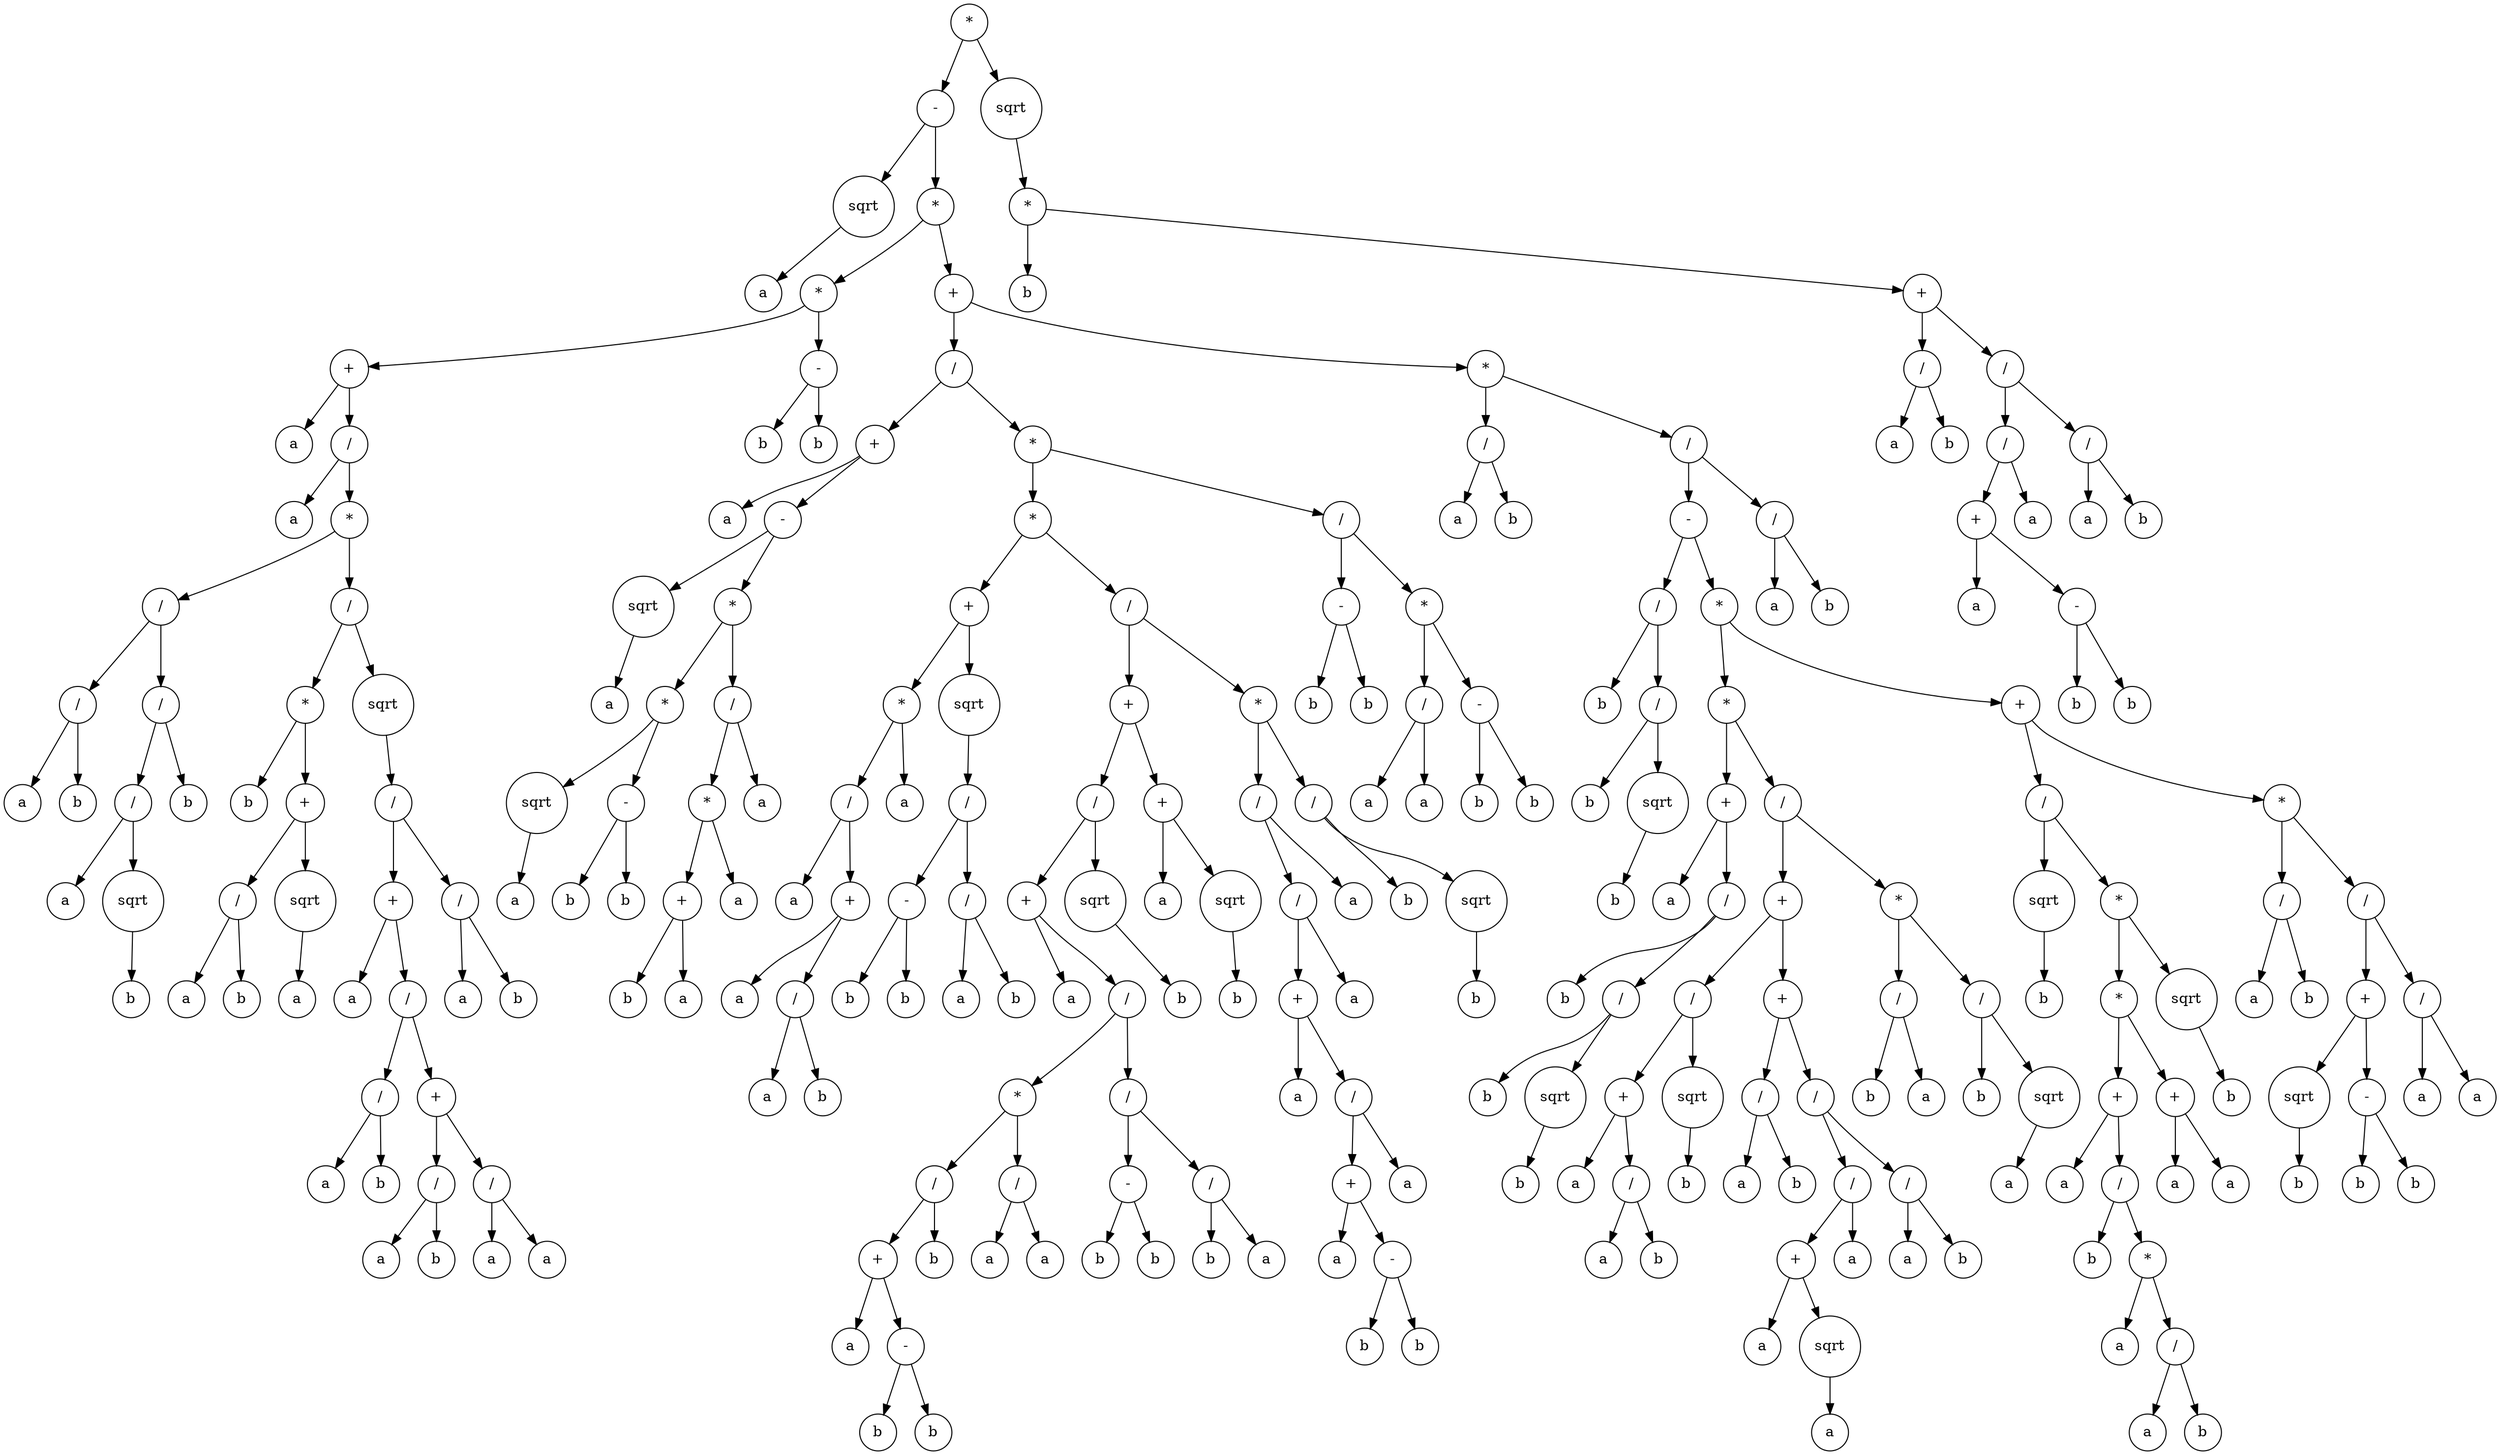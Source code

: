 digraph g {
graph [ordering=out];
node [shape=circle];
n[label = "*"];
n0[label = "-"];
n00[label = "sqrt"];
n000[label = "a"];
n00 -> n000;
n0 -> n00;
n01[label = "*"];
n010[label = "*"];
n0100[label = "+"];
n01000[label = "a"];
n0100 -> n01000;
n01001[label = "/"];
n010010[label = "a"];
n01001 -> n010010;
n010011[label = "*"];
n0100110[label = "/"];
n01001100[label = "/"];
n010011000[label = "a"];
n01001100 -> n010011000;
n010011001[label = "b"];
n01001100 -> n010011001;
n0100110 -> n01001100;
n01001101[label = "/"];
n010011010[label = "/"];
n0100110100[label = "a"];
n010011010 -> n0100110100;
n0100110101[label = "sqrt"];
n01001101010[label = "b"];
n0100110101 -> n01001101010;
n010011010 -> n0100110101;
n01001101 -> n010011010;
n010011011[label = "b"];
n01001101 -> n010011011;
n0100110 -> n01001101;
n010011 -> n0100110;
n0100111[label = "/"];
n01001110[label = "*"];
n010011100[label = "b"];
n01001110 -> n010011100;
n010011101[label = "+"];
n0100111010[label = "/"];
n01001110100[label = "a"];
n0100111010 -> n01001110100;
n01001110101[label = "b"];
n0100111010 -> n01001110101;
n010011101 -> n0100111010;
n0100111011[label = "sqrt"];
n01001110110[label = "a"];
n0100111011 -> n01001110110;
n010011101 -> n0100111011;
n01001110 -> n010011101;
n0100111 -> n01001110;
n01001111[label = "sqrt"];
n010011110[label = "/"];
n0100111100[label = "+"];
n01001111000[label = "a"];
n0100111100 -> n01001111000;
n01001111001[label = "/"];
n010011110010[label = "/"];
n0100111100100[label = "a"];
n010011110010 -> n0100111100100;
n0100111100101[label = "b"];
n010011110010 -> n0100111100101;
n01001111001 -> n010011110010;
n010011110011[label = "+"];
n0100111100110[label = "/"];
n01001111001100[label = "a"];
n0100111100110 -> n01001111001100;
n01001111001101[label = "b"];
n0100111100110 -> n01001111001101;
n010011110011 -> n0100111100110;
n0100111100111[label = "/"];
n01001111001110[label = "a"];
n0100111100111 -> n01001111001110;
n01001111001111[label = "a"];
n0100111100111 -> n01001111001111;
n010011110011 -> n0100111100111;
n01001111001 -> n010011110011;
n0100111100 -> n01001111001;
n010011110 -> n0100111100;
n0100111101[label = "/"];
n01001111010[label = "a"];
n0100111101 -> n01001111010;
n01001111011[label = "b"];
n0100111101 -> n01001111011;
n010011110 -> n0100111101;
n01001111 -> n010011110;
n0100111 -> n01001111;
n010011 -> n0100111;
n01001 -> n010011;
n0100 -> n01001;
n010 -> n0100;
n0101[label = "-"];
n01010[label = "b"];
n0101 -> n01010;
n01011[label = "b"];
n0101 -> n01011;
n010 -> n0101;
n01 -> n010;
n011[label = "+"];
n0110[label = "/"];
n01100[label = "+"];
n011000[label = "a"];
n01100 -> n011000;
n011001[label = "-"];
n0110010[label = "sqrt"];
n01100100[label = "a"];
n0110010 -> n01100100;
n011001 -> n0110010;
n0110011[label = "*"];
n01100110[label = "*"];
n011001100[label = "sqrt"];
n0110011000[label = "a"];
n011001100 -> n0110011000;
n01100110 -> n011001100;
n011001101[label = "-"];
n0110011010[label = "b"];
n011001101 -> n0110011010;
n0110011011[label = "b"];
n011001101 -> n0110011011;
n01100110 -> n011001101;
n0110011 -> n01100110;
n01100111[label = "/"];
n011001110[label = "*"];
n0110011100[label = "+"];
n01100111000[label = "b"];
n0110011100 -> n01100111000;
n01100111001[label = "a"];
n0110011100 -> n01100111001;
n011001110 -> n0110011100;
n0110011101[label = "a"];
n011001110 -> n0110011101;
n01100111 -> n011001110;
n011001111[label = "a"];
n01100111 -> n011001111;
n0110011 -> n01100111;
n011001 -> n0110011;
n01100 -> n011001;
n0110 -> n01100;
n01101[label = "*"];
n011010[label = "*"];
n0110100[label = "+"];
n01101000[label = "*"];
n011010000[label = "/"];
n0110100000[label = "a"];
n011010000 -> n0110100000;
n0110100001[label = "+"];
n01101000010[label = "a"];
n0110100001 -> n01101000010;
n01101000011[label = "/"];
n011010000110[label = "a"];
n01101000011 -> n011010000110;
n011010000111[label = "b"];
n01101000011 -> n011010000111;
n0110100001 -> n01101000011;
n011010000 -> n0110100001;
n01101000 -> n011010000;
n011010001[label = "a"];
n01101000 -> n011010001;
n0110100 -> n01101000;
n01101001[label = "sqrt"];
n011010010[label = "/"];
n0110100100[label = "-"];
n01101001000[label = "b"];
n0110100100 -> n01101001000;
n01101001001[label = "b"];
n0110100100 -> n01101001001;
n011010010 -> n0110100100;
n0110100101[label = "/"];
n01101001010[label = "a"];
n0110100101 -> n01101001010;
n01101001011[label = "b"];
n0110100101 -> n01101001011;
n011010010 -> n0110100101;
n01101001 -> n011010010;
n0110100 -> n01101001;
n011010 -> n0110100;
n0110101[label = "/"];
n01101010[label = "+"];
n011010100[label = "/"];
n0110101000[label = "+"];
n01101010000[label = "a"];
n0110101000 -> n01101010000;
n01101010001[label = "/"];
n011010100010[label = "*"];
n0110101000100[label = "/"];
n01101010001000[label = "+"];
n011010100010000[label = "a"];
n01101010001000 -> n011010100010000;
n011010100010001[label = "-"];
n0110101000100010[label = "b"];
n011010100010001 -> n0110101000100010;
n0110101000100011[label = "b"];
n011010100010001 -> n0110101000100011;
n01101010001000 -> n011010100010001;
n0110101000100 -> n01101010001000;
n01101010001001[label = "b"];
n0110101000100 -> n01101010001001;
n011010100010 -> n0110101000100;
n0110101000101[label = "/"];
n01101010001010[label = "a"];
n0110101000101 -> n01101010001010;
n01101010001011[label = "a"];
n0110101000101 -> n01101010001011;
n011010100010 -> n0110101000101;
n01101010001 -> n011010100010;
n011010100011[label = "/"];
n0110101000110[label = "-"];
n01101010001100[label = "b"];
n0110101000110 -> n01101010001100;
n01101010001101[label = "b"];
n0110101000110 -> n01101010001101;
n011010100011 -> n0110101000110;
n0110101000111[label = "/"];
n01101010001110[label = "b"];
n0110101000111 -> n01101010001110;
n01101010001111[label = "a"];
n0110101000111 -> n01101010001111;
n011010100011 -> n0110101000111;
n01101010001 -> n011010100011;
n0110101000 -> n01101010001;
n011010100 -> n0110101000;
n0110101001[label = "sqrt"];
n01101010010[label = "b"];
n0110101001 -> n01101010010;
n011010100 -> n0110101001;
n01101010 -> n011010100;
n011010101[label = "+"];
n0110101010[label = "a"];
n011010101 -> n0110101010;
n0110101011[label = "sqrt"];
n01101010110[label = "b"];
n0110101011 -> n01101010110;
n011010101 -> n0110101011;
n01101010 -> n011010101;
n0110101 -> n01101010;
n01101011[label = "*"];
n011010110[label = "/"];
n0110101100[label = "/"];
n01101011000[label = "+"];
n011010110000[label = "a"];
n01101011000 -> n011010110000;
n011010110001[label = "/"];
n0110101100010[label = "+"];
n01101011000100[label = "a"];
n0110101100010 -> n01101011000100;
n01101011000101[label = "-"];
n011010110001010[label = "b"];
n01101011000101 -> n011010110001010;
n011010110001011[label = "b"];
n01101011000101 -> n011010110001011;
n0110101100010 -> n01101011000101;
n011010110001 -> n0110101100010;
n0110101100011[label = "a"];
n011010110001 -> n0110101100011;
n01101011000 -> n011010110001;
n0110101100 -> n01101011000;
n01101011001[label = "a"];
n0110101100 -> n01101011001;
n011010110 -> n0110101100;
n0110101101[label = "a"];
n011010110 -> n0110101101;
n01101011 -> n011010110;
n011010111[label = "/"];
n0110101110[label = "b"];
n011010111 -> n0110101110;
n0110101111[label = "sqrt"];
n01101011110[label = "b"];
n0110101111 -> n01101011110;
n011010111 -> n0110101111;
n01101011 -> n011010111;
n0110101 -> n01101011;
n011010 -> n0110101;
n01101 -> n011010;
n011011[label = "/"];
n0110110[label = "-"];
n01101100[label = "b"];
n0110110 -> n01101100;
n01101101[label = "b"];
n0110110 -> n01101101;
n011011 -> n0110110;
n0110111[label = "*"];
n01101110[label = "/"];
n011011100[label = "a"];
n01101110 -> n011011100;
n011011101[label = "a"];
n01101110 -> n011011101;
n0110111 -> n01101110;
n01101111[label = "-"];
n011011110[label = "b"];
n01101111 -> n011011110;
n011011111[label = "b"];
n01101111 -> n011011111;
n0110111 -> n01101111;
n011011 -> n0110111;
n01101 -> n011011;
n0110 -> n01101;
n011 -> n0110;
n0111[label = "*"];
n01110[label = "/"];
n011100[label = "a"];
n01110 -> n011100;
n011101[label = "b"];
n01110 -> n011101;
n0111 -> n01110;
n01111[label = "/"];
n011110[label = "-"];
n0111100[label = "/"];
n01111000[label = "b"];
n0111100 -> n01111000;
n01111001[label = "/"];
n011110010[label = "b"];
n01111001 -> n011110010;
n011110011[label = "sqrt"];
n0111100110[label = "b"];
n011110011 -> n0111100110;
n01111001 -> n011110011;
n0111100 -> n01111001;
n011110 -> n0111100;
n0111101[label = "*"];
n01111010[label = "*"];
n011110100[label = "+"];
n0111101000[label = "a"];
n011110100 -> n0111101000;
n0111101001[label = "/"];
n01111010010[label = "b"];
n0111101001 -> n01111010010;
n01111010011[label = "/"];
n011110100110[label = "b"];
n01111010011 -> n011110100110;
n011110100111[label = "sqrt"];
n0111101001110[label = "b"];
n011110100111 -> n0111101001110;
n01111010011 -> n011110100111;
n0111101001 -> n01111010011;
n011110100 -> n0111101001;
n01111010 -> n011110100;
n011110101[label = "/"];
n0111101010[label = "+"];
n01111010100[label = "/"];
n011110101000[label = "+"];
n0111101010000[label = "a"];
n011110101000 -> n0111101010000;
n0111101010001[label = "/"];
n01111010100010[label = "a"];
n0111101010001 -> n01111010100010;
n01111010100011[label = "b"];
n0111101010001 -> n01111010100011;
n011110101000 -> n0111101010001;
n01111010100 -> n011110101000;
n011110101001[label = "sqrt"];
n0111101010010[label = "b"];
n011110101001 -> n0111101010010;
n01111010100 -> n011110101001;
n0111101010 -> n01111010100;
n01111010101[label = "+"];
n011110101010[label = "/"];
n0111101010100[label = "a"];
n011110101010 -> n0111101010100;
n0111101010101[label = "b"];
n011110101010 -> n0111101010101;
n01111010101 -> n011110101010;
n011110101011[label = "/"];
n0111101010110[label = "/"];
n01111010101100[label = "+"];
n011110101011000[label = "a"];
n01111010101100 -> n011110101011000;
n011110101011001[label = "sqrt"];
n0111101010110010[label = "a"];
n011110101011001 -> n0111101010110010;
n01111010101100 -> n011110101011001;
n0111101010110 -> n01111010101100;
n01111010101101[label = "a"];
n0111101010110 -> n01111010101101;
n011110101011 -> n0111101010110;
n0111101010111[label = "/"];
n01111010101110[label = "a"];
n0111101010111 -> n01111010101110;
n01111010101111[label = "b"];
n0111101010111 -> n01111010101111;
n011110101011 -> n0111101010111;
n01111010101 -> n011110101011;
n0111101010 -> n01111010101;
n011110101 -> n0111101010;
n0111101011[label = "*"];
n01111010110[label = "/"];
n011110101100[label = "b"];
n01111010110 -> n011110101100;
n011110101101[label = "a"];
n01111010110 -> n011110101101;
n0111101011 -> n01111010110;
n01111010111[label = "/"];
n011110101110[label = "b"];
n01111010111 -> n011110101110;
n011110101111[label = "sqrt"];
n0111101011110[label = "a"];
n011110101111 -> n0111101011110;
n01111010111 -> n011110101111;
n0111101011 -> n01111010111;
n011110101 -> n0111101011;
n01111010 -> n011110101;
n0111101 -> n01111010;
n01111011[label = "+"];
n011110110[label = "/"];
n0111101100[label = "sqrt"];
n01111011000[label = "b"];
n0111101100 -> n01111011000;
n011110110 -> n0111101100;
n0111101101[label = "*"];
n01111011010[label = "*"];
n011110110100[label = "+"];
n0111101101000[label = "a"];
n011110110100 -> n0111101101000;
n0111101101001[label = "/"];
n01111011010010[label = "b"];
n0111101101001 -> n01111011010010;
n01111011010011[label = "*"];
n011110110100110[label = "a"];
n01111011010011 -> n011110110100110;
n011110110100111[label = "/"];
n0111101101001110[label = "a"];
n011110110100111 -> n0111101101001110;
n0111101101001111[label = "b"];
n011110110100111 -> n0111101101001111;
n01111011010011 -> n011110110100111;
n0111101101001 -> n01111011010011;
n011110110100 -> n0111101101001;
n01111011010 -> n011110110100;
n011110110101[label = "+"];
n0111101101010[label = "a"];
n011110110101 -> n0111101101010;
n0111101101011[label = "a"];
n011110110101 -> n0111101101011;
n01111011010 -> n011110110101;
n0111101101 -> n01111011010;
n01111011011[label = "sqrt"];
n011110110110[label = "b"];
n01111011011 -> n011110110110;
n0111101101 -> n01111011011;
n011110110 -> n0111101101;
n01111011 -> n011110110;
n011110111[label = "*"];
n0111101110[label = "/"];
n01111011100[label = "a"];
n0111101110 -> n01111011100;
n01111011101[label = "b"];
n0111101110 -> n01111011101;
n011110111 -> n0111101110;
n0111101111[label = "/"];
n01111011110[label = "+"];
n011110111100[label = "sqrt"];
n0111101111000[label = "b"];
n011110111100 -> n0111101111000;
n01111011110 -> n011110111100;
n011110111101[label = "-"];
n0111101111010[label = "b"];
n011110111101 -> n0111101111010;
n0111101111011[label = "b"];
n011110111101 -> n0111101111011;
n01111011110 -> n011110111101;
n0111101111 -> n01111011110;
n01111011111[label = "/"];
n011110111110[label = "a"];
n01111011111 -> n011110111110;
n011110111111[label = "a"];
n01111011111 -> n011110111111;
n0111101111 -> n01111011111;
n011110111 -> n0111101111;
n01111011 -> n011110111;
n0111101 -> n01111011;
n011110 -> n0111101;
n01111 -> n011110;
n011111[label = "/"];
n0111110[label = "a"];
n011111 -> n0111110;
n0111111[label = "b"];
n011111 -> n0111111;
n01111 -> n011111;
n0111 -> n01111;
n011 -> n0111;
n01 -> n011;
n0 -> n01;
n -> n0;
n1[label = "sqrt"];
n10[label = "*"];
n100[label = "b"];
n10 -> n100;
n101[label = "+"];
n1010[label = "/"];
n10100[label = "a"];
n1010 -> n10100;
n10101[label = "b"];
n1010 -> n10101;
n101 -> n1010;
n1011[label = "/"];
n10110[label = "/"];
n101100[label = "+"];
n1011000[label = "a"];
n101100 -> n1011000;
n1011001[label = "-"];
n10110010[label = "b"];
n1011001 -> n10110010;
n10110011[label = "b"];
n1011001 -> n10110011;
n101100 -> n1011001;
n10110 -> n101100;
n101101[label = "a"];
n10110 -> n101101;
n1011 -> n10110;
n10111[label = "/"];
n101110[label = "a"];
n10111 -> n101110;
n101111[label = "b"];
n10111 -> n101111;
n1011 -> n10111;
n101 -> n1011;
n10 -> n101;
n1 -> n10;
n -> n1;
}
